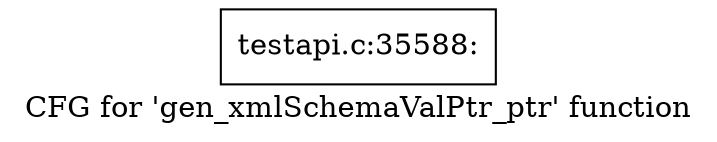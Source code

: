 digraph "CFG for 'gen_xmlSchemaValPtr_ptr' function" {
	label="CFG for 'gen_xmlSchemaValPtr_ptr' function";

	Node0x546a690 [shape=record,label="{testapi.c:35588:}"];
}
